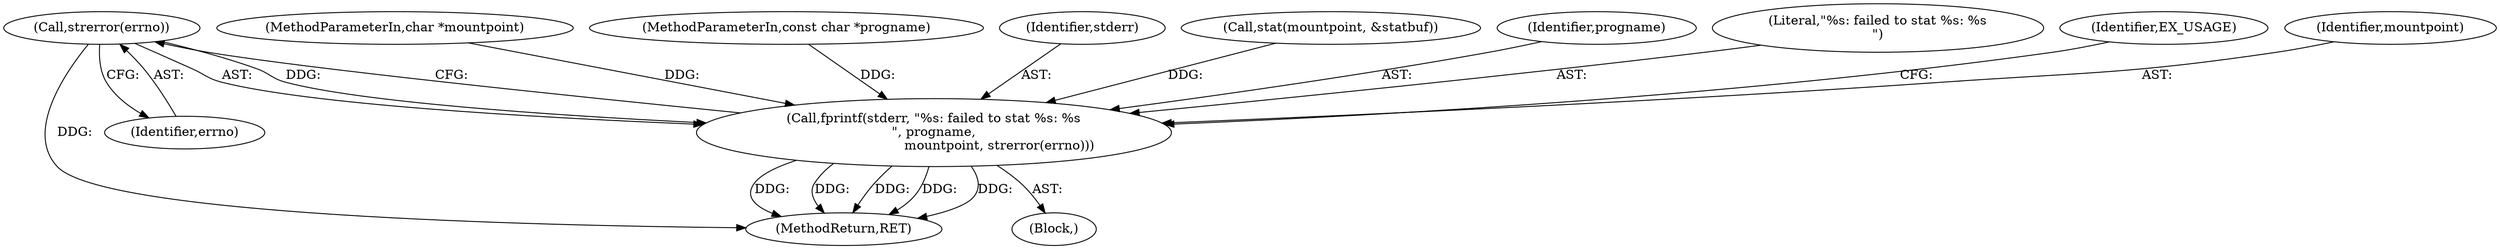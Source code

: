 digraph "0_samba_3ae5dac462c4ed0fb2cd94553583c56fce2f9d80@API" {
"1000122" [label="(Call,strerror(errno))"];
"1000117" [label="(Call,fprintf(stderr, \"%s: failed to stat %s: %s\n\", progname,\n                                mountpoint, strerror(errno)))"];
"1000104" [label="(MethodParameterIn,char *mountpoint)"];
"1000103" [label="(MethodParameterIn,const char *progname)"];
"1000117" [label="(Call,fprintf(stderr, \"%s: failed to stat %s: %s\n\", progname,\n                                mountpoint, strerror(errno)))"];
"1000118" [label="(Identifier,stderr)"];
"1000110" [label="(Call,stat(mountpoint, &statbuf))"];
"1000120" [label="(Identifier,progname)"];
"1000119" [label="(Literal,\"%s: failed to stat %s: %s\n\")"];
"1000125" [label="(Identifier,EX_USAGE)"];
"1000123" [label="(Identifier,errno)"];
"1000179" [label="(MethodReturn,RET)"];
"1000121" [label="(Identifier,mountpoint)"];
"1000116" [label="(Block,)"];
"1000122" [label="(Call,strerror(errno))"];
"1000122" -> "1000117"  [label="AST: "];
"1000122" -> "1000123"  [label="CFG: "];
"1000123" -> "1000122"  [label="AST: "];
"1000117" -> "1000122"  [label="CFG: "];
"1000122" -> "1000179"  [label="DDG: "];
"1000122" -> "1000117"  [label="DDG: "];
"1000117" -> "1000116"  [label="AST: "];
"1000118" -> "1000117"  [label="AST: "];
"1000119" -> "1000117"  [label="AST: "];
"1000120" -> "1000117"  [label="AST: "];
"1000121" -> "1000117"  [label="AST: "];
"1000125" -> "1000117"  [label="CFG: "];
"1000117" -> "1000179"  [label="DDG: "];
"1000117" -> "1000179"  [label="DDG: "];
"1000117" -> "1000179"  [label="DDG: "];
"1000117" -> "1000179"  [label="DDG: "];
"1000117" -> "1000179"  [label="DDG: "];
"1000103" -> "1000117"  [label="DDG: "];
"1000110" -> "1000117"  [label="DDG: "];
"1000104" -> "1000117"  [label="DDG: "];
}

